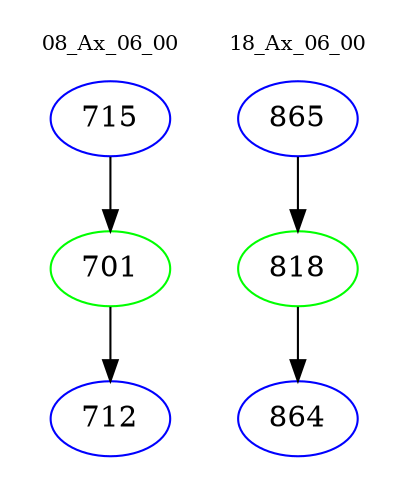 digraph{
subgraph cluster_0 {
color = white
label = "08_Ax_06_00";
fontsize=10;
T0_715 [label="715", color="blue"]
T0_715 -> T0_701 [color="black"]
T0_701 [label="701", color="green"]
T0_701 -> T0_712 [color="black"]
T0_712 [label="712", color="blue"]
}
subgraph cluster_1 {
color = white
label = "18_Ax_06_00";
fontsize=10;
T1_865 [label="865", color="blue"]
T1_865 -> T1_818 [color="black"]
T1_818 [label="818", color="green"]
T1_818 -> T1_864 [color="black"]
T1_864 [label="864", color="blue"]
}
}
